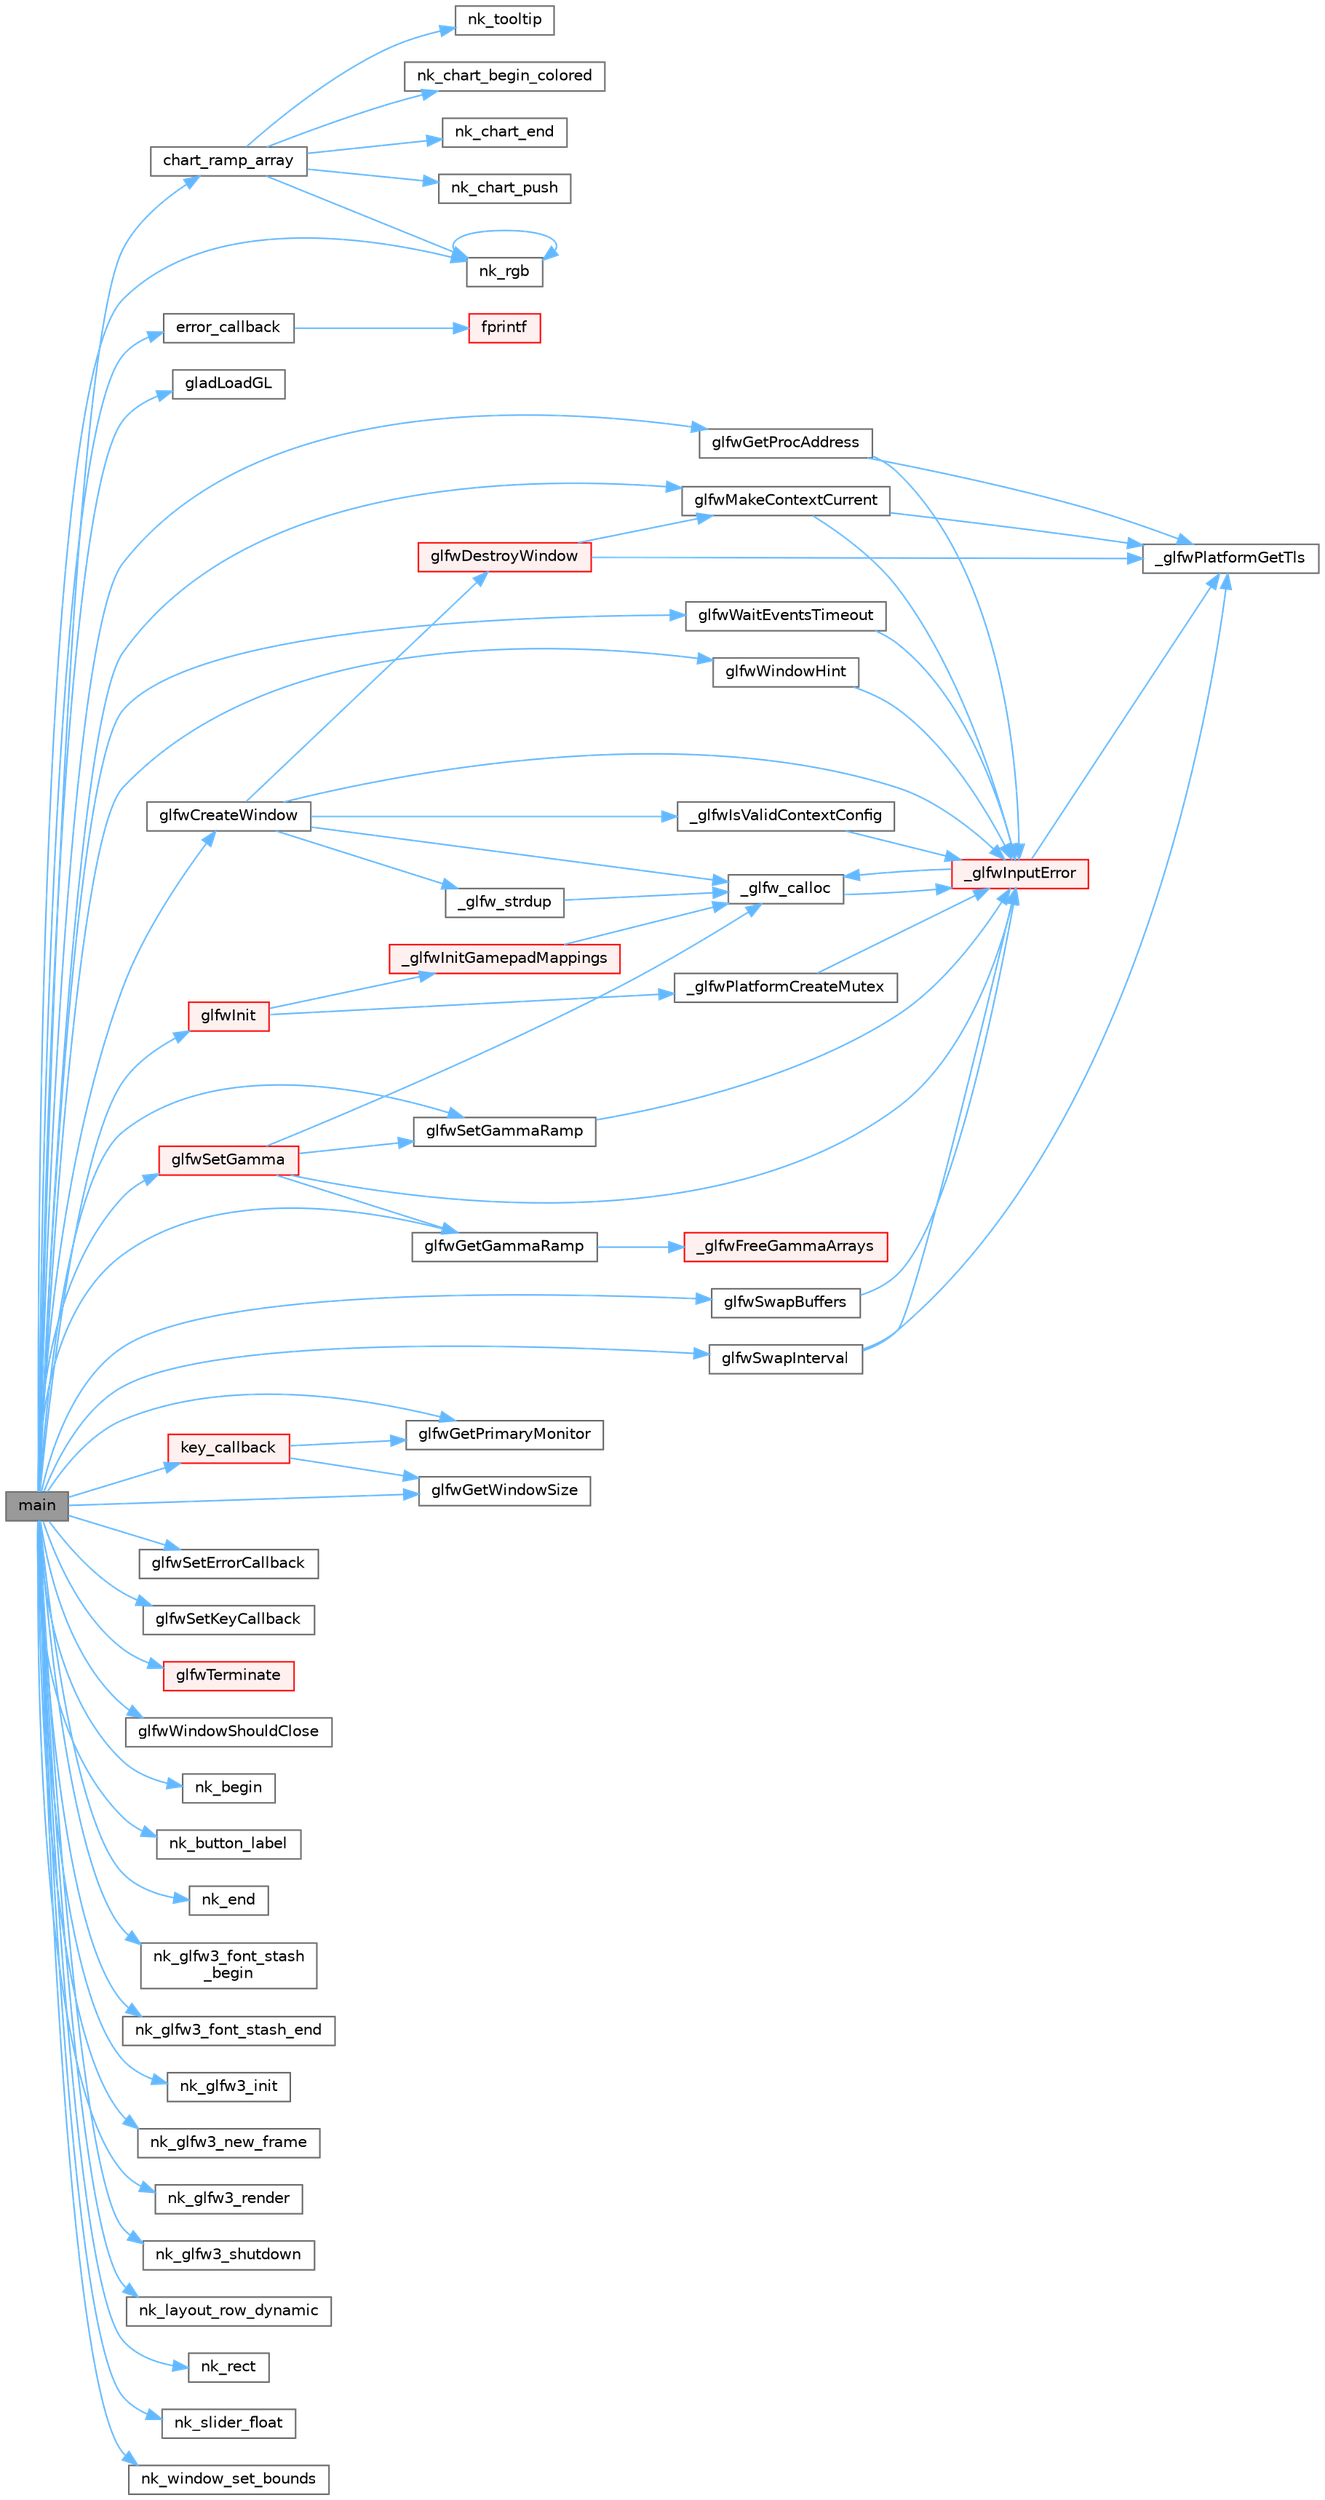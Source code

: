 digraph "main"
{
 // LATEX_PDF_SIZE
  bgcolor="transparent";
  edge [fontname=Helvetica,fontsize=10,labelfontname=Helvetica,labelfontsize=10];
  node [fontname=Helvetica,fontsize=10,shape=box,height=0.2,width=0.4];
  rankdir="LR";
  Node1 [id="Node000001",label="main",height=0.2,width=0.4,color="gray40", fillcolor="grey60", style="filled", fontcolor="black",tooltip=" "];
  Node1 -> Node2 [id="edge1_Node000001_Node000002",color="steelblue1",style="solid",tooltip=" "];
  Node2 [id="Node000002",label="chart_ramp_array",height=0.2,width=0.4,color="grey40", fillcolor="white", style="filled",URL="$gamma_8c.html#aab8e2c07e5a1fd875d53c8e5000955da",tooltip=" "];
  Node2 -> Node3 [id="edge2_Node000002_Node000003",color="steelblue1",style="solid",tooltip=" "];
  Node3 [id="Node000003",label="nk_chart_begin_colored",height=0.2,width=0.4,color="grey40", fillcolor="white", style="filled",URL="$nuklear_8h.html#acabc58210a359925246cfc9193572da2",tooltip=" "];
  Node2 -> Node4 [id="edge3_Node000002_Node000004",color="steelblue1",style="solid",tooltip=" "];
  Node4 [id="Node000004",label="nk_chart_end",height=0.2,width=0.4,color="grey40", fillcolor="white", style="filled",URL="$nuklear_8h.html#a2efa52bbb66a0e5c09dbcb227d669ca4",tooltip=" "];
  Node2 -> Node5 [id="edge4_Node000002_Node000005",color="steelblue1",style="solid",tooltip=" "];
  Node5 [id="Node000005",label="nk_chart_push",height=0.2,width=0.4,color="grey40", fillcolor="white", style="filled",URL="$nuklear_8h.html#a42be0b2ecbdf8caf50628db189f75f28",tooltip=" "];
  Node2 -> Node6 [id="edge5_Node000002_Node000006",color="steelblue1",style="solid",tooltip=" "];
  Node6 [id="Node000006",label="nk_rgb",height=0.2,width=0.4,color="grey40", fillcolor="white", style="filled",URL="$nuklear_8h.html#a0624ae1d6500b0a2941274f1a99d144d",tooltip=" "];
  Node6 -> Node6 [id="edge6_Node000006_Node000006",color="steelblue1",style="solid",tooltip=" "];
  Node2 -> Node7 [id="edge7_Node000002_Node000007",color="steelblue1",style="solid",tooltip=" "];
  Node7 [id="Node000007",label="nk_tooltip",height=0.2,width=0.4,color="grey40", fillcolor="white", style="filled",URL="$nuklear_8h.html#a79bfb6bb49909bb58ad6ba481389b25e",tooltip=" "];
  Node1 -> Node8 [id="edge8_Node000001_Node000008",color="steelblue1",style="solid",tooltip=" "];
  Node8 [id="Node000008",label="error_callback",height=0.2,width=0.4,color="grey40", fillcolor="white", style="filled",URL="$heightmap_8c.html#a6e6d1771a9242858811be0a3569838fa",tooltip=" "];
  Node8 -> Node9 [id="edge9_Node000008_Node000009",color="steelblue1",style="solid",tooltip=" "];
  Node9 [id="Node000009",label="fprintf",height=0.2,width=0.4,color="red", fillcolor="#FFF0F0", style="filled",URL="$printf_8h.html#a9f315126362cae9675de1642105e631e",tooltip=" "];
  Node1 -> Node42 [id="edge10_Node000001_Node000042",color="steelblue1",style="solid",tooltip=" "];
  Node42 [id="Node000042",label="gladLoadGL",height=0.2,width=0.4,color="grey40", fillcolor="white", style="filled",URL="$gl_8h.html#a7994567e82772589f6e507f74300bac0",tooltip=" "];
  Node1 -> Node43 [id="edge11_Node000001_Node000043",color="steelblue1",style="solid",tooltip=" "];
  Node43 [id="Node000043",label="glfwCreateWindow",height=0.2,width=0.4,color="grey40", fillcolor="white", style="filled",URL="$group__window.html#gaaccd00fafe81e2db94e8cdf55721e055",tooltip="Creates a window and its associated context."];
  Node43 -> Node44 [id="edge12_Node000043_Node000044",color="steelblue1",style="solid",tooltip=" "];
  Node44 [id="Node000044",label="_glfw_calloc",height=0.2,width=0.4,color="grey40", fillcolor="white", style="filled",URL="$glfw_2src_2init_8c.html#a88a6e01ef5c1245a6d2a5e62b02e5678",tooltip=" "];
  Node44 -> Node45 [id="edge13_Node000044_Node000045",color="steelblue1",style="solid",tooltip=" "];
  Node45 [id="Node000045",label="_glfwInputError",height=0.2,width=0.4,color="red", fillcolor="#FFF0F0", style="filled",URL="$glfw_2src_2init_8c.html#a3287b282ec57a4a89127ae51f49f10f5",tooltip=" "];
  Node45 -> Node44 [id="edge14_Node000045_Node000044",color="steelblue1",style="solid",tooltip=" "];
  Node45 -> Node46 [id="edge15_Node000045_Node000046",color="steelblue1",style="solid",tooltip=" "];
  Node46 [id="Node000046",label="_glfwPlatformGetTls",height=0.2,width=0.4,color="grey40", fillcolor="white", style="filled",URL="$posix__thread_8c.html#a7d2f6e8ecd2e06f2e86d9446d642bd00",tooltip=" "];
  Node43 -> Node50 [id="edge16_Node000043_Node000050",color="steelblue1",style="solid",tooltip=" "];
  Node50 [id="Node000050",label="_glfw_strdup",height=0.2,width=0.4,color="grey40", fillcolor="white", style="filled",URL="$glfw_2src_2init_8c.html#af725e1f466a710a1fc590ff3726f1151",tooltip=" "];
  Node50 -> Node44 [id="edge17_Node000050_Node000044",color="steelblue1",style="solid",tooltip=" "];
  Node43 -> Node45 [id="edge18_Node000043_Node000045",color="steelblue1",style="solid",tooltip=" "];
  Node43 -> Node51 [id="edge19_Node000043_Node000051",color="steelblue1",style="solid",tooltip=" "];
  Node51 [id="Node000051",label="_glfwIsValidContextConfig",height=0.2,width=0.4,color="grey40", fillcolor="white", style="filled",URL="$context_8c.html#a659c5d5b0cd359304004700d16a76954",tooltip=" "];
  Node51 -> Node45 [id="edge20_Node000051_Node000045",color="steelblue1",style="solid",tooltip=" "];
  Node43 -> Node52 [id="edge21_Node000043_Node000052",color="steelblue1",style="solid",tooltip=" "];
  Node52 [id="Node000052",label="glfwDestroyWindow",height=0.2,width=0.4,color="red", fillcolor="#FFF0F0", style="filled",URL="$group__window.html#ga806747476b7247d292be3711c323ea10",tooltip="Destroys the specified window and its context."];
  Node52 -> Node46 [id="edge22_Node000052_Node000046",color="steelblue1",style="solid",tooltip=" "];
  Node52 -> Node54 [id="edge23_Node000052_Node000054",color="steelblue1",style="solid",tooltip=" "];
  Node54 [id="Node000054",label="glfwMakeContextCurrent",height=0.2,width=0.4,color="grey40", fillcolor="white", style="filled",URL="$group__context.html#gafd76c93e15ec8b0b90506a9936a46185",tooltip="Makes the context of the specified window current for the calling thread."];
  Node54 -> Node45 [id="edge24_Node000054_Node000045",color="steelblue1",style="solid",tooltip=" "];
  Node54 -> Node46 [id="edge25_Node000054_Node000046",color="steelblue1",style="solid",tooltip=" "];
  Node1 -> Node55 [id="edge26_Node000001_Node000055",color="steelblue1",style="solid",tooltip=" "];
  Node55 [id="Node000055",label="glfwGetGammaRamp",height=0.2,width=0.4,color="grey40", fillcolor="white", style="filled",URL="$group__monitor.html#gafe7b41852c1a14fe978f0e5381969885",tooltip="Returns the current gamma ramp for the specified monitor."];
  Node55 -> Node56 [id="edge27_Node000055_Node000056",color="steelblue1",style="solid",tooltip=" "];
  Node56 [id="Node000056",label="_glfwFreeGammaArrays",height=0.2,width=0.4,color="red", fillcolor="#FFF0F0", style="filled",URL="$monitor_8c.html#a9ec7f45d75c8b6435f49b22b86672806",tooltip=" "];
  Node1 -> Node57 [id="edge28_Node000001_Node000057",color="steelblue1",style="solid",tooltip=" "];
  Node57 [id="Node000057",label="glfwGetPrimaryMonitor",height=0.2,width=0.4,color="grey40", fillcolor="white", style="filled",URL="$group__monitor.html#ga34befff4f9f0fae09dd8de6fb0eb4f3e",tooltip="Returns the primary monitor."];
  Node1 -> Node58 [id="edge29_Node000001_Node000058",color="steelblue1",style="solid",tooltip=" "];
  Node58 [id="Node000058",label="glfwGetProcAddress",height=0.2,width=0.4,color="grey40", fillcolor="white", style="filled",URL="$group__context.html#ga0e8af175218929615c16e74938c10f2a",tooltip="Returns the address of the specified function for the current context."];
  Node58 -> Node45 [id="edge30_Node000058_Node000045",color="steelblue1",style="solid",tooltip=" "];
  Node58 -> Node46 [id="edge31_Node000058_Node000046",color="steelblue1",style="solid",tooltip=" "];
  Node1 -> Node59 [id="edge32_Node000001_Node000059",color="steelblue1",style="solid",tooltip=" "];
  Node59 [id="Node000059",label="glfwGetWindowSize",height=0.2,width=0.4,color="grey40", fillcolor="white", style="filled",URL="$group__window.html#ga7feb769ebb3f3d21579b5a3fb07be76e",tooltip="Retrieves the size of the content area of the specified window."];
  Node1 -> Node60 [id="edge33_Node000001_Node000060",color="steelblue1",style="solid",tooltip=" "];
  Node60 [id="Node000060",label="glfwInit",height=0.2,width=0.4,color="red", fillcolor="#FFF0F0", style="filled",URL="$group__init.html#gab41771f0215a2e0afb4cf1cf98082d40",tooltip="Initializes the GLFW library."];
  Node60 -> Node61 [id="edge34_Node000060_Node000061",color="steelblue1",style="solid",tooltip=" "];
  Node61 [id="Node000061",label="_glfwInitGamepadMappings",height=0.2,width=0.4,color="red", fillcolor="#FFF0F0", style="filled",URL="$input_8c.html#a1dab257a37caa6b39cfe9924c2487db6",tooltip=" "];
  Node61 -> Node44 [id="edge35_Node000061_Node000044",color="steelblue1",style="solid",tooltip=" "];
  Node60 -> Node63 [id="edge36_Node000060_Node000063",color="steelblue1",style="solid",tooltip=" "];
  Node63 [id="Node000063",label="_glfwPlatformCreateMutex",height=0.2,width=0.4,color="grey40", fillcolor="white", style="filled",URL="$posix__thread_8c.html#a6c5f30449fe62f561c9b01f839ec0438",tooltip=" "];
  Node63 -> Node45 [id="edge37_Node000063_Node000045",color="steelblue1",style="solid",tooltip=" "];
  Node1 -> Node54 [id="edge38_Node000001_Node000054",color="steelblue1",style="solid",tooltip=" "];
  Node1 -> Node208 [id="edge39_Node000001_Node000208",color="steelblue1",style="solid",tooltip=" "];
  Node208 [id="Node000208",label="glfwSetErrorCallback",height=0.2,width=0.4,color="grey40", fillcolor="white", style="filled",URL="$group__init.html#ga746e2757d069eaea423349aca6ae097a",tooltip="Sets the error callback."];
  Node1 -> Node209 [id="edge40_Node000001_Node000209",color="steelblue1",style="solid",tooltip=" "];
  Node209 [id="Node000209",label="glfwSetGamma",height=0.2,width=0.4,color="red", fillcolor="#FFF0F0", style="filled",URL="$group__monitor.html#ga3e4ab484476c935b4cd0bf49a5c429d6",tooltip="Generates a gamma ramp and sets it for the specified monitor."];
  Node209 -> Node44 [id="edge41_Node000209_Node000044",color="steelblue1",style="solid",tooltip=" "];
  Node209 -> Node45 [id="edge42_Node000209_Node000045",color="steelblue1",style="solid",tooltip=" "];
  Node209 -> Node55 [id="edge43_Node000209_Node000055",color="steelblue1",style="solid",tooltip=" "];
  Node209 -> Node210 [id="edge44_Node000209_Node000210",color="steelblue1",style="solid",tooltip=" "];
  Node210 [id="Node000210",label="glfwSetGammaRamp",height=0.2,width=0.4,color="grey40", fillcolor="white", style="filled",URL="$group__monitor.html#gac9f36a1cfa10eab191d3029ea8bc9558",tooltip="Sets the current gamma ramp for the specified monitor."];
  Node210 -> Node45 [id="edge45_Node000210_Node000045",color="steelblue1",style="solid",tooltip=" "];
  Node1 -> Node210 [id="edge46_Node000001_Node000210",color="steelblue1",style="solid",tooltip=" "];
  Node1 -> Node211 [id="edge47_Node000001_Node000211",color="steelblue1",style="solid",tooltip=" "];
  Node211 [id="Node000211",label="glfwSetKeyCallback",height=0.2,width=0.4,color="grey40", fillcolor="white", style="filled",URL="$group__input.html#gaa4cbcb81b939b8800e44cea971ddae47",tooltip="Sets the key callback."];
  Node1 -> Node212 [id="edge48_Node000001_Node000212",color="steelblue1",style="solid",tooltip=" "];
  Node212 [id="Node000212",label="glfwSwapBuffers",height=0.2,width=0.4,color="grey40", fillcolor="white", style="filled",URL="$group__window.html#gafb827800eedbfcbc97b1e5408df668d7",tooltip="Swaps the front and back buffers of the specified window."];
  Node212 -> Node45 [id="edge49_Node000212_Node000045",color="steelblue1",style="solid",tooltip=" "];
  Node1 -> Node213 [id="edge50_Node000001_Node000213",color="steelblue1",style="solid",tooltip=" "];
  Node213 [id="Node000213",label="glfwSwapInterval",height=0.2,width=0.4,color="grey40", fillcolor="white", style="filled",URL="$group__context.html#ga12a595c06947cec4967c6e1f14210a8a",tooltip="Sets the swap interval for the current context."];
  Node213 -> Node45 [id="edge51_Node000213_Node000045",color="steelblue1",style="solid",tooltip=" "];
  Node213 -> Node46 [id="edge52_Node000213_Node000046",color="steelblue1",style="solid",tooltip=" "];
  Node1 -> Node214 [id="edge53_Node000001_Node000214",color="steelblue1",style="solid",tooltip=" "];
  Node214 [id="Node000214",label="glfwTerminate",height=0.2,width=0.4,color="red", fillcolor="#FFF0F0", style="filled",URL="$group__init.html#gafd90e6fd4819ea9e22e5e739519a6504",tooltip="Terminates the GLFW library."];
  Node1 -> Node215 [id="edge54_Node000001_Node000215",color="steelblue1",style="solid",tooltip=" "];
  Node215 [id="Node000215",label="glfwWaitEventsTimeout",height=0.2,width=0.4,color="grey40", fillcolor="white", style="filled",URL="$group__window.html#ga05223a0a4c5e50f10f289e60398153aa",tooltip="Waits with timeout until events are queued and processes them."];
  Node215 -> Node45 [id="edge55_Node000215_Node000045",color="steelblue1",style="solid",tooltip=" "];
  Node1 -> Node216 [id="edge56_Node000001_Node000216",color="steelblue1",style="solid",tooltip=" "];
  Node216 [id="Node000216",label="glfwWindowHint",height=0.2,width=0.4,color="grey40", fillcolor="white", style="filled",URL="$group__window.html#ga69c40728499720bef8a49aa925ea0efa",tooltip="Sets the specified window hint to the desired value."];
  Node216 -> Node45 [id="edge57_Node000216_Node000045",color="steelblue1",style="solid",tooltip=" "];
  Node1 -> Node217 [id="edge58_Node000001_Node000217",color="steelblue1",style="solid",tooltip=" "];
  Node217 [id="Node000217",label="glfwWindowShouldClose",height=0.2,width=0.4,color="grey40", fillcolor="white", style="filled",URL="$group__window.html#gaa6162f67dfa38b8beda2fea623649332",tooltip="Checks the close flag of the specified window."];
  Node1 -> Node218 [id="edge59_Node000001_Node000218",color="steelblue1",style="solid",tooltip=" "];
  Node218 [id="Node000218",label="key_callback",height=0.2,width=0.4,color="red", fillcolor="#FFF0F0", style="filled",URL="$boing_8c.html#a286930f4e8ede059b83ff6eafa2ff718",tooltip=" "];
  Node218 -> Node57 [id="edge60_Node000218_Node000057",color="steelblue1",style="solid",tooltip=" "];
  Node218 -> Node59 [id="edge61_Node000218_Node000059",color="steelblue1",style="solid",tooltip=" "];
  Node1 -> Node223 [id="edge62_Node000001_Node000223",color="steelblue1",style="solid",tooltip=" "];
  Node223 [id="Node000223",label="nk_begin",height=0.2,width=0.4,color="grey40", fillcolor="white", style="filled",URL="$nuklear_8h.html#a321e62b21505a6329ab3fc5fda073dfb",tooltip=" "];
  Node1 -> Node224 [id="edge63_Node000001_Node000224",color="steelblue1",style="solid",tooltip=" "];
  Node224 [id="Node000224",label="nk_button_label",height=0.2,width=0.4,color="grey40", fillcolor="white", style="filled",URL="$nuklear_8h.html#aea4f6428017e2b92d5028d9448f1e050",tooltip=" "];
  Node1 -> Node225 [id="edge64_Node000001_Node000225",color="steelblue1",style="solid",tooltip=" "];
  Node225 [id="Node000225",label="nk_end",height=0.2,width=0.4,color="grey40", fillcolor="white", style="filled",URL="$nuklear_8h.html#ae0ade48c4c8df72456b9d97ab3d195e3",tooltip=" "];
  Node1 -> Node226 [id="edge65_Node000001_Node000226",color="steelblue1",style="solid",tooltip=" "];
  Node226 [id="Node000226",label="nk_glfw3_font_stash\l_begin",height=0.2,width=0.4,color="grey40", fillcolor="white", style="filled",URL="$nuklear__glfw__gl2_8h.html#a844fe26e5dec34926c9d451ebaac395b",tooltip=" "];
  Node1 -> Node227 [id="edge66_Node000001_Node000227",color="steelblue1",style="solid",tooltip=" "];
  Node227 [id="Node000227",label="nk_glfw3_font_stash_end",height=0.2,width=0.4,color="grey40", fillcolor="white", style="filled",URL="$nuklear__glfw__gl2_8h.html#ab57b568cd4096d4b3702284e742241c7",tooltip=" "];
  Node1 -> Node228 [id="edge67_Node000001_Node000228",color="steelblue1",style="solid",tooltip=" "];
  Node228 [id="Node000228",label="nk_glfw3_init",height=0.2,width=0.4,color="grey40", fillcolor="white", style="filled",URL="$nuklear__glfw__gl2_8h.html#ac5c1d9804bbf7ac039f3fca23b2fb684",tooltip=" "];
  Node1 -> Node229 [id="edge68_Node000001_Node000229",color="steelblue1",style="solid",tooltip=" "];
  Node229 [id="Node000229",label="nk_glfw3_new_frame",height=0.2,width=0.4,color="grey40", fillcolor="white", style="filled",URL="$nuklear__glfw__gl2_8h.html#a3209d00d9e620d9232a0c5865399a321",tooltip=" "];
  Node1 -> Node230 [id="edge69_Node000001_Node000230",color="steelblue1",style="solid",tooltip=" "];
  Node230 [id="Node000230",label="nk_glfw3_render",height=0.2,width=0.4,color="grey40", fillcolor="white", style="filled",URL="$nuklear__glfw__gl2_8h.html#a3832962c4af8db2b1d3d406e30c8eac3",tooltip=" "];
  Node1 -> Node231 [id="edge70_Node000001_Node000231",color="steelblue1",style="solid",tooltip=" "];
  Node231 [id="Node000231",label="nk_glfw3_shutdown",height=0.2,width=0.4,color="grey40", fillcolor="white", style="filled",URL="$nuklear__glfw__gl2_8h.html#adbc6c9c80ae3ac31c4bdcc6a5bd66961",tooltip=" "];
  Node1 -> Node232 [id="edge71_Node000001_Node000232",color="steelblue1",style="solid",tooltip=" "];
  Node232 [id="Node000232",label="nk_layout_row_dynamic",height=0.2,width=0.4,color="grey40", fillcolor="white", style="filled",URL="$nuklear_8h.html#a76e65dc775c0bd5efaa3c8f38f96823f",tooltip=" "];
  Node1 -> Node233 [id="edge72_Node000001_Node000233",color="steelblue1",style="solid",tooltip=" "];
  Node233 [id="Node000233",label="nk_rect",height=0.2,width=0.4,color="grey40", fillcolor="white", style="filled",URL="$nuklear_8h.html#aedba0cd2ec170c1f95f3396953982bc1",tooltip=" "];
  Node1 -> Node6 [id="edge73_Node000001_Node000006",color="steelblue1",style="solid",tooltip=" "];
  Node1 -> Node234 [id="edge74_Node000001_Node000234",color="steelblue1",style="solid",tooltip=" "];
  Node234 [id="Node000234",label="nk_slider_float",height=0.2,width=0.4,color="grey40", fillcolor="white", style="filled",URL="$nuklear_8h.html#ae7c5f7b301bed7469be0cb52dff07a4e",tooltip=" "];
  Node1 -> Node235 [id="edge75_Node000001_Node000235",color="steelblue1",style="solid",tooltip=" "];
  Node235 [id="Node000235",label="nk_window_set_bounds",height=0.2,width=0.4,color="grey40", fillcolor="white", style="filled",URL="$nuklear_8h.html#a24b246c02f64b82a2e7ce663a947e4b2",tooltip=" "];
}
